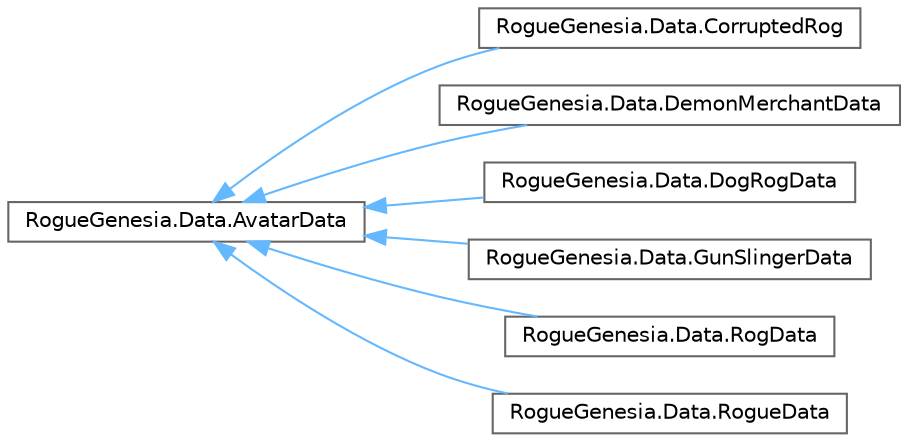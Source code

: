 digraph "Graphical Class Hierarchy"
{
 // LATEX_PDF_SIZE
  bgcolor="transparent";
  edge [fontname=Helvetica,fontsize=10,labelfontname=Helvetica,labelfontsize=10];
  node [fontname=Helvetica,fontsize=10,shape=box,height=0.2,width=0.4];
  rankdir="LR";
  Node0 [label="RogueGenesia.Data.AvatarData",height=0.2,width=0.4,color="grey40", fillcolor="white", style="filled",URL="$class_rogue_genesia_1_1_data_1_1_avatar_data.html",tooltip=" "];
  Node0 -> Node1 [dir="back",color="steelblue1",style="solid"];
  Node1 [label="RogueGenesia.Data.CorruptedRog",height=0.2,width=0.4,color="grey40", fillcolor="white", style="filled",URL="$class_rogue_genesia_1_1_data_1_1_corrupted_rog.html",tooltip=" "];
  Node0 -> Node2 [dir="back",color="steelblue1",style="solid"];
  Node2 [label="RogueGenesia.Data.DemonMerchantData",height=0.2,width=0.4,color="grey40", fillcolor="white", style="filled",URL="$class_rogue_genesia_1_1_data_1_1_demon_merchant_data.html",tooltip=" "];
  Node0 -> Node3 [dir="back",color="steelblue1",style="solid"];
  Node3 [label="RogueGenesia.Data.DogRogData",height=0.2,width=0.4,color="grey40", fillcolor="white", style="filled",URL="$class_rogue_genesia_1_1_data_1_1_dog_rog_data.html",tooltip=" "];
  Node0 -> Node4 [dir="back",color="steelblue1",style="solid"];
  Node4 [label="RogueGenesia.Data.GunSlingerData",height=0.2,width=0.4,color="grey40", fillcolor="white", style="filled",URL="$class_rogue_genesia_1_1_data_1_1_gun_slinger_data.html",tooltip=" "];
  Node0 -> Node5 [dir="back",color="steelblue1",style="solid"];
  Node5 [label="RogueGenesia.Data.RogData",height=0.2,width=0.4,color="grey40", fillcolor="white", style="filled",URL="$class_rogue_genesia_1_1_data_1_1_rog_data.html",tooltip=" "];
  Node0 -> Node6 [dir="back",color="steelblue1",style="solid"];
  Node6 [label="RogueGenesia.Data.RogueData",height=0.2,width=0.4,color="grey40", fillcolor="white", style="filled",URL="$class_rogue_genesia_1_1_data_1_1_rogue_data.html",tooltip=" "];
}
